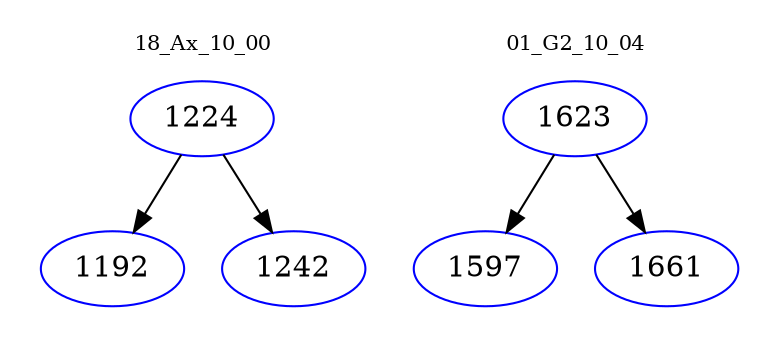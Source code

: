 digraph{
subgraph cluster_0 {
color = white
label = "18_Ax_10_00";
fontsize=10;
T0_1224 [label="1224", color="blue"]
T0_1224 -> T0_1192 [color="black"]
T0_1192 [label="1192", color="blue"]
T0_1224 -> T0_1242 [color="black"]
T0_1242 [label="1242", color="blue"]
}
subgraph cluster_1 {
color = white
label = "01_G2_10_04";
fontsize=10;
T1_1623 [label="1623", color="blue"]
T1_1623 -> T1_1597 [color="black"]
T1_1597 [label="1597", color="blue"]
T1_1623 -> T1_1661 [color="black"]
T1_1661 [label="1661", color="blue"]
}
}
